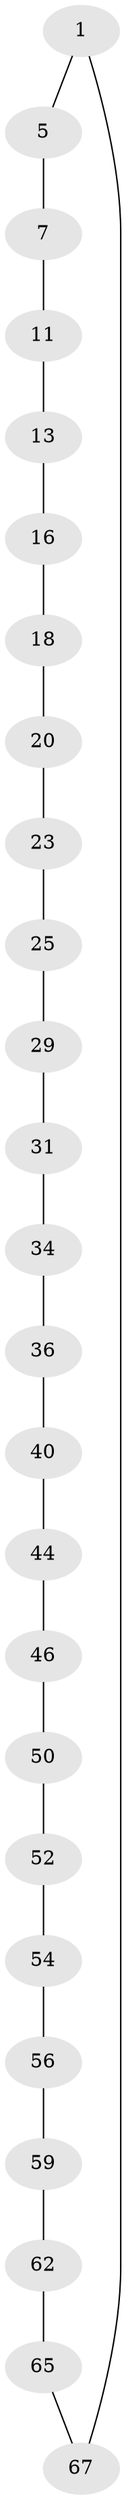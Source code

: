 // original degree distribution, {2: 1.0}
// Generated by graph-tools (version 1.1) at 2025/20/03/04/25 18:20:13]
// undirected, 25 vertices, 25 edges
graph export_dot {
graph [start="1"]
  node [color=gray90,style=filled];
  1 [super="+2"];
  5 [super="+6"];
  7 [super="+8"];
  11 [super="+12"];
  13 [super="+14"];
  16 [super="+17"];
  18 [super="+19"];
  20 [super="+21"];
  23 [super="+24"];
  25 [super="+26"];
  29 [super="+30"];
  31 [super="+32"];
  34 [super="+35"];
  36 [super="+37"];
  40 [super="+41"];
  44 [super="+45"];
  46 [super="+47"];
  50 [super="+51"];
  52 [super="+53"];
  54 [super="+55"];
  56 [super="+57"];
  59 [super="+60"];
  62 [super="+63"];
  65 [super="+66"];
  67 [super="+68"];
  1 -- 5;
  1 -- 67;
  5 -- 7;
  7 -- 11;
  11 -- 13;
  13 -- 16;
  16 -- 18;
  18 -- 20;
  20 -- 23;
  23 -- 25;
  25 -- 29;
  29 -- 31;
  31 -- 34;
  34 -- 36;
  36 -- 40;
  40 -- 44;
  44 -- 46;
  46 -- 50;
  50 -- 52;
  52 -- 54;
  54 -- 56;
  56 -- 59;
  59 -- 62;
  62 -- 65;
  65 -- 67;
}
